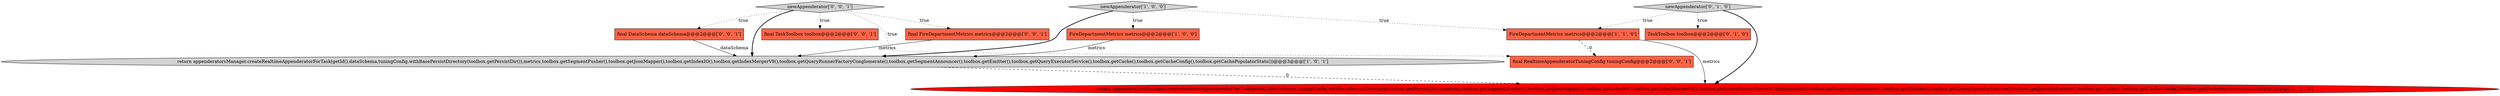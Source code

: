 digraph {
3 [style = filled, label = "FireDepartmentMetrics metrics@@@2@@@['1', '1', '0']", fillcolor = tomato, shape = box image = "AAA0AAABBB1BBB"];
6 [style = filled, label = "return appenderatorsManager.createRealtimeAppenderatorForTask(getId(),dataSchema,tuningConfig.withBasePersistDirectory(toolbox.getPersistDir()),metrics,toolbox.getSegmentPusher(),toolbox.getJsonMapper(),toolbox.getIndexIO(),toolbox.getIndexMergerV9(),toolbox.getQueryRunnerFactoryConglomerate(),toolbox.getSegmentAnnouncer(),toolbox.getEmitter(),toolbox.getQueryExecutorService(),toolbox.getJoinableFactory(),toolbox.getCache(),toolbox.getCacheConfig(),toolbox.getCachePopulatorStats())@@@3@@@['0', '1', '0']", fillcolor = red, shape = ellipse image = "AAA1AAABBB2BBB"];
7 [style = filled, label = "final FireDepartmentMetrics metrics@@@2@@@['0', '0', '1']", fillcolor = tomato, shape = box image = "AAA0AAABBB3BBB"];
9 [style = filled, label = "newAppenderator['0', '0', '1']", fillcolor = lightgray, shape = diamond image = "AAA0AAABBB3BBB"];
10 [style = filled, label = "final DataSchema dataSchema@@@2@@@['0', '0', '1']", fillcolor = tomato, shape = box image = "AAA0AAABBB3BBB"];
2 [style = filled, label = "FireDepartmentMetrics metrics@@@2@@@['1', '0', '0']", fillcolor = tomato, shape = box image = "AAA0AAABBB1BBB"];
0 [style = filled, label = "return appenderatorsManager.createRealtimeAppenderatorForTask(getId(),dataSchema,tuningConfig.withBasePersistDirectory(toolbox.getPersistDir()),metrics,toolbox.getSegmentPusher(),toolbox.getJsonMapper(),toolbox.getIndexIO(),toolbox.getIndexMergerV9(),toolbox.getQueryRunnerFactoryConglomerate(),toolbox.getSegmentAnnouncer(),toolbox.getEmitter(),toolbox.getQueryExecutorService(),toolbox.getCache(),toolbox.getCacheConfig(),toolbox.getCachePopulatorStats())@@@3@@@['1', '0', '1']", fillcolor = lightgray, shape = ellipse image = "AAA0AAABBB1BBB"];
5 [style = filled, label = "newAppenderator['0', '1', '0']", fillcolor = lightgray, shape = diamond image = "AAA0AAABBB2BBB"];
8 [style = filled, label = "final TaskToolbox toolbox@@@2@@@['0', '0', '1']", fillcolor = tomato, shape = box image = "AAA0AAABBB3BBB"];
4 [style = filled, label = "TaskToolbox toolbox@@@2@@@['0', '1', '0']", fillcolor = tomato, shape = box image = "AAA0AAABBB2BBB"];
1 [style = filled, label = "newAppenderator['1', '0', '0']", fillcolor = lightgray, shape = diamond image = "AAA0AAABBB1BBB"];
11 [style = filled, label = "final RealtimeAppenderatorTuningConfig tuningConfig@@@2@@@['0', '0', '1']", fillcolor = tomato, shape = box image = "AAA0AAABBB3BBB"];
2->0 [style = solid, label="metrics"];
10->0 [style = solid, label="dataSchema"];
1->0 [style = bold, label=""];
9->8 [style = dotted, label="true"];
9->7 [style = dotted, label="true"];
1->2 [style = dotted, label="true"];
5->3 [style = dotted, label="true"];
5->6 [style = bold, label=""];
9->10 [style = dotted, label="true"];
3->6 [style = solid, label="metrics"];
9->0 [style = bold, label=""];
3->11 [style = dashed, label="0"];
7->0 [style = solid, label="metrics"];
5->4 [style = dotted, label="true"];
9->11 [style = dotted, label="true"];
0->6 [style = dashed, label="0"];
1->3 [style = dotted, label="true"];
}

